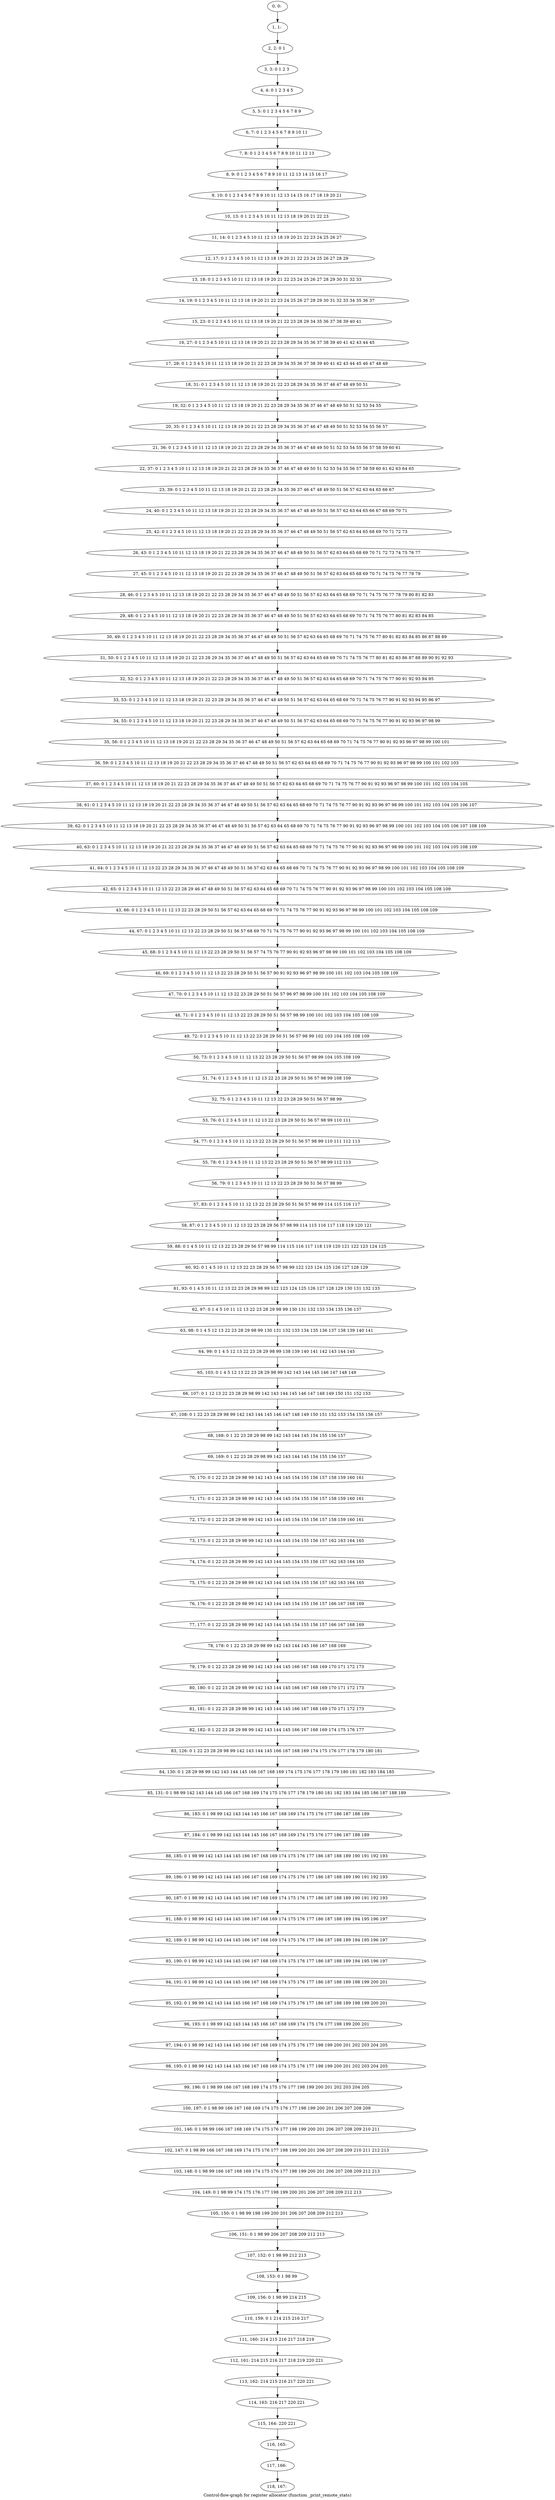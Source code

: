 digraph G {
graph [label="Control-flow-graph for register allocator (function _print_remote_stats)"]
0[label="0, 0: "];
1[label="1, 1: "];
2[label="2, 2: 0 1 "];
3[label="3, 3: 0 1 2 3 "];
4[label="4, 4: 0 1 2 3 4 5 "];
5[label="5, 5: 0 1 2 3 4 5 6 7 8 9 "];
6[label="6, 7: 0 1 2 3 4 5 6 7 8 9 10 11 "];
7[label="7, 8: 0 1 2 3 4 5 6 7 8 9 10 11 12 13 "];
8[label="8, 9: 0 1 2 3 4 5 6 7 8 9 10 11 12 13 14 15 16 17 "];
9[label="9, 10: 0 1 2 3 4 5 6 7 8 9 10 11 12 13 14 15 16 17 18 19 20 21 "];
10[label="10, 13: 0 1 2 3 4 5 10 11 12 13 18 19 20 21 22 23 "];
11[label="11, 14: 0 1 2 3 4 5 10 11 12 13 18 19 20 21 22 23 24 25 26 27 "];
12[label="12, 17: 0 1 2 3 4 5 10 11 12 13 18 19 20 21 22 23 24 25 26 27 28 29 "];
13[label="13, 18: 0 1 2 3 4 5 10 11 12 13 18 19 20 21 22 23 24 25 26 27 28 29 30 31 32 33 "];
14[label="14, 19: 0 1 2 3 4 5 10 11 12 13 18 19 20 21 22 23 24 25 26 27 28 29 30 31 32 33 34 35 36 37 "];
15[label="15, 23: 0 1 2 3 4 5 10 11 12 13 18 19 20 21 22 23 28 29 34 35 36 37 38 39 40 41 "];
16[label="16, 27: 0 1 2 3 4 5 10 11 12 13 18 19 20 21 22 23 28 29 34 35 36 37 38 39 40 41 42 43 44 45 "];
17[label="17, 28: 0 1 2 3 4 5 10 11 12 13 18 19 20 21 22 23 28 29 34 35 36 37 38 39 40 41 42 43 44 45 46 47 48 49 "];
18[label="18, 31: 0 1 2 3 4 5 10 11 12 13 18 19 20 21 22 23 28 29 34 35 36 37 46 47 48 49 50 51 "];
19[label="19, 32: 0 1 2 3 4 5 10 11 12 13 18 19 20 21 22 23 28 29 34 35 36 37 46 47 48 49 50 51 52 53 54 55 "];
20[label="20, 35: 0 1 2 3 4 5 10 11 12 13 18 19 20 21 22 23 28 29 34 35 36 37 46 47 48 49 50 51 52 53 54 55 56 57 "];
21[label="21, 36: 0 1 2 3 4 5 10 11 12 13 18 19 20 21 22 23 28 29 34 35 36 37 46 47 48 49 50 51 52 53 54 55 56 57 58 59 60 61 "];
22[label="22, 37: 0 1 2 3 4 5 10 11 12 13 18 19 20 21 22 23 28 29 34 35 36 37 46 47 48 49 50 51 52 53 54 55 56 57 58 59 60 61 62 63 64 65 "];
23[label="23, 39: 0 1 2 3 4 5 10 11 12 13 18 19 20 21 22 23 28 29 34 35 36 37 46 47 48 49 50 51 56 57 62 63 64 65 66 67 "];
24[label="24, 40: 0 1 2 3 4 5 10 11 12 13 18 19 20 21 22 23 28 29 34 35 36 37 46 47 48 49 50 51 56 57 62 63 64 65 66 67 68 69 70 71 "];
25[label="25, 42: 0 1 2 3 4 5 10 11 12 13 18 19 20 21 22 23 28 29 34 35 36 37 46 47 48 49 50 51 56 57 62 63 64 65 68 69 70 71 72 73 "];
26[label="26, 43: 0 1 2 3 4 5 10 11 12 13 18 19 20 21 22 23 28 29 34 35 36 37 46 47 48 49 50 51 56 57 62 63 64 65 68 69 70 71 72 73 74 75 76 77 "];
27[label="27, 45: 0 1 2 3 4 5 10 11 12 13 18 19 20 21 22 23 28 29 34 35 36 37 46 47 48 49 50 51 56 57 62 63 64 65 68 69 70 71 74 75 76 77 78 79 "];
28[label="28, 46: 0 1 2 3 4 5 10 11 12 13 18 19 20 21 22 23 28 29 34 35 36 37 46 47 48 49 50 51 56 57 62 63 64 65 68 69 70 71 74 75 76 77 78 79 80 81 82 83 "];
29[label="29, 48: 0 1 2 3 4 5 10 11 12 13 18 19 20 21 22 23 28 29 34 35 36 37 46 47 48 49 50 51 56 57 62 63 64 65 68 69 70 71 74 75 76 77 80 81 82 83 84 85 "];
30[label="30, 49: 0 1 2 3 4 5 10 11 12 13 18 19 20 21 22 23 28 29 34 35 36 37 46 47 48 49 50 51 56 57 62 63 64 65 68 69 70 71 74 75 76 77 80 81 82 83 84 85 86 87 88 89 "];
31[label="31, 50: 0 1 2 3 4 5 10 11 12 13 18 19 20 21 22 23 28 29 34 35 36 37 46 47 48 49 50 51 56 57 62 63 64 65 68 69 70 71 74 75 76 77 80 81 82 83 86 87 88 89 90 91 92 93 "];
32[label="32, 52: 0 1 2 3 4 5 10 11 12 13 18 19 20 21 22 23 28 29 34 35 36 37 46 47 48 49 50 51 56 57 62 63 64 65 68 69 70 71 74 75 76 77 90 91 92 93 94 95 "];
33[label="33, 53: 0 1 2 3 4 5 10 11 12 13 18 19 20 21 22 23 28 29 34 35 36 37 46 47 48 49 50 51 56 57 62 63 64 65 68 69 70 71 74 75 76 77 90 91 92 93 94 95 96 97 "];
34[label="34, 55: 0 1 2 3 4 5 10 11 12 13 18 19 20 21 22 23 28 29 34 35 36 37 46 47 48 49 50 51 56 57 62 63 64 65 68 69 70 71 74 75 76 77 90 91 92 93 96 97 98 99 "];
35[label="35, 56: 0 1 2 3 4 5 10 11 12 13 18 19 20 21 22 23 28 29 34 35 36 37 46 47 48 49 50 51 56 57 62 63 64 65 68 69 70 71 74 75 76 77 90 91 92 93 96 97 98 99 100 101 "];
36[label="36, 59: 0 1 2 3 4 5 10 11 12 13 18 19 20 21 22 23 28 29 34 35 36 37 46 47 48 49 50 51 56 57 62 63 64 65 68 69 70 71 74 75 76 77 90 91 92 93 96 97 98 99 100 101 102 103 "];
37[label="37, 60: 0 1 2 3 4 5 10 11 12 13 18 19 20 21 22 23 28 29 34 35 36 37 46 47 48 49 50 51 56 57 62 63 64 65 68 69 70 71 74 75 76 77 90 91 92 93 96 97 98 99 100 101 102 103 104 105 "];
38[label="38, 61: 0 1 2 3 4 5 10 11 12 13 18 19 20 21 22 23 28 29 34 35 36 37 46 47 48 49 50 51 56 57 62 63 64 65 68 69 70 71 74 75 76 77 90 91 92 93 96 97 98 99 100 101 102 103 104 105 106 107 "];
39[label="39, 62: 0 1 2 3 4 5 10 11 12 13 18 19 20 21 22 23 28 29 34 35 36 37 46 47 48 49 50 51 56 57 62 63 64 65 68 69 70 71 74 75 76 77 90 91 92 93 96 97 98 99 100 101 102 103 104 105 106 107 108 109 "];
40[label="40, 63: 0 1 2 3 4 5 10 11 12 13 18 19 20 21 22 23 28 29 34 35 36 37 46 47 48 49 50 51 56 57 62 63 64 65 68 69 70 71 74 75 76 77 90 91 92 93 96 97 98 99 100 101 102 103 104 105 108 109 "];
41[label="41, 64: 0 1 2 3 4 5 10 11 12 13 22 23 28 29 34 35 36 37 46 47 48 49 50 51 56 57 62 63 64 65 68 69 70 71 74 75 76 77 90 91 92 93 96 97 98 99 100 101 102 103 104 105 108 109 "];
42[label="42, 65: 0 1 2 3 4 5 10 11 12 13 22 23 28 29 46 47 48 49 50 51 56 57 62 63 64 65 68 69 70 71 74 75 76 77 90 91 92 93 96 97 98 99 100 101 102 103 104 105 108 109 "];
43[label="43, 66: 0 1 2 3 4 5 10 11 12 13 22 23 28 29 50 51 56 57 62 63 64 65 68 69 70 71 74 75 76 77 90 91 92 93 96 97 98 99 100 101 102 103 104 105 108 109 "];
44[label="44, 67: 0 1 2 3 4 5 10 11 12 13 22 23 28 29 50 51 56 57 68 69 70 71 74 75 76 77 90 91 92 93 96 97 98 99 100 101 102 103 104 105 108 109 "];
45[label="45, 68: 0 1 2 3 4 5 10 11 12 13 22 23 28 29 50 51 56 57 74 75 76 77 90 91 92 93 96 97 98 99 100 101 102 103 104 105 108 109 "];
46[label="46, 69: 0 1 2 3 4 5 10 11 12 13 22 23 28 29 50 51 56 57 90 91 92 93 96 97 98 99 100 101 102 103 104 105 108 109 "];
47[label="47, 70: 0 1 2 3 4 5 10 11 12 13 22 23 28 29 50 51 56 57 96 97 98 99 100 101 102 103 104 105 108 109 "];
48[label="48, 71: 0 1 2 3 4 5 10 11 12 13 22 23 28 29 50 51 56 57 98 99 100 101 102 103 104 105 108 109 "];
49[label="49, 72: 0 1 2 3 4 5 10 11 12 13 22 23 28 29 50 51 56 57 98 99 102 103 104 105 108 109 "];
50[label="50, 73: 0 1 2 3 4 5 10 11 12 13 22 23 28 29 50 51 56 57 98 99 104 105 108 109 "];
51[label="51, 74: 0 1 2 3 4 5 10 11 12 13 22 23 28 29 50 51 56 57 98 99 108 109 "];
52[label="52, 75: 0 1 2 3 4 5 10 11 12 13 22 23 28 29 50 51 56 57 98 99 "];
53[label="53, 76: 0 1 2 3 4 5 10 11 12 13 22 23 28 29 50 51 56 57 98 99 110 111 "];
54[label="54, 77: 0 1 2 3 4 5 10 11 12 13 22 23 28 29 50 51 56 57 98 99 110 111 112 113 "];
55[label="55, 78: 0 1 2 3 4 5 10 11 12 13 22 23 28 29 50 51 56 57 98 99 112 113 "];
56[label="56, 79: 0 1 2 3 4 5 10 11 12 13 22 23 28 29 50 51 56 57 98 99 "];
57[label="57, 83: 0 1 2 3 4 5 10 11 12 13 22 23 28 29 50 51 56 57 98 99 114 115 116 117 "];
58[label="58, 87: 0 1 2 3 4 5 10 11 12 13 22 23 28 29 56 57 98 99 114 115 116 117 118 119 120 121 "];
59[label="59, 88: 0 1 4 5 10 11 12 13 22 23 28 29 56 57 98 99 114 115 116 117 118 119 120 121 122 123 124 125 "];
60[label="60, 92: 0 1 4 5 10 11 12 13 22 23 28 29 56 57 98 99 122 123 124 125 126 127 128 129 "];
61[label="61, 93: 0 1 4 5 10 11 12 13 22 23 28 29 98 99 122 123 124 125 126 127 128 129 130 131 132 133 "];
62[label="62, 97: 0 1 4 5 10 11 12 13 22 23 28 29 98 99 130 131 132 133 134 135 136 137 "];
63[label="63, 98: 0 1 4 5 12 13 22 23 28 29 98 99 130 131 132 133 134 135 136 137 138 139 140 141 "];
64[label="64, 99: 0 1 4 5 12 13 22 23 28 29 98 99 138 139 140 141 142 143 144 145 "];
65[label="65, 103: 0 1 4 5 12 13 22 23 28 29 98 99 142 143 144 145 146 147 148 149 "];
66[label="66, 107: 0 1 12 13 22 23 28 29 98 99 142 143 144 145 146 147 148 149 150 151 152 153 "];
67[label="67, 108: 0 1 22 23 28 29 98 99 142 143 144 145 146 147 148 149 150 151 152 153 154 155 156 157 "];
68[label="68, 168: 0 1 22 23 28 29 98 99 142 143 144 145 154 155 156 157 "];
69[label="69, 169: 0 1 22 23 28 29 98 99 142 143 144 145 154 155 156 157 "];
70[label="70, 170: 0 1 22 23 28 29 98 99 142 143 144 145 154 155 156 157 158 159 160 161 "];
71[label="71, 171: 0 1 22 23 28 29 98 99 142 143 144 145 154 155 156 157 158 159 160 161 "];
72[label="72, 172: 0 1 22 23 28 29 98 99 142 143 144 145 154 155 156 157 158 159 160 161 "];
73[label="73, 173: 0 1 22 23 28 29 98 99 142 143 144 145 154 155 156 157 162 163 164 165 "];
74[label="74, 174: 0 1 22 23 28 29 98 99 142 143 144 145 154 155 156 157 162 163 164 165 "];
75[label="75, 175: 0 1 22 23 28 29 98 99 142 143 144 145 154 155 156 157 162 163 164 165 "];
76[label="76, 176: 0 1 22 23 28 29 98 99 142 143 144 145 154 155 156 157 166 167 168 169 "];
77[label="77, 177: 0 1 22 23 28 29 98 99 142 143 144 145 154 155 156 157 166 167 168 169 "];
78[label="78, 178: 0 1 22 23 28 29 98 99 142 143 144 145 166 167 168 169 "];
79[label="79, 179: 0 1 22 23 28 29 98 99 142 143 144 145 166 167 168 169 170 171 172 173 "];
80[label="80, 180: 0 1 22 23 28 29 98 99 142 143 144 145 166 167 168 169 170 171 172 173 "];
81[label="81, 181: 0 1 22 23 28 29 98 99 142 143 144 145 166 167 168 169 170 171 172 173 "];
82[label="82, 182: 0 1 22 23 28 29 98 99 142 143 144 145 166 167 168 169 174 175 176 177 "];
83[label="83, 126: 0 1 22 23 28 29 98 99 142 143 144 145 166 167 168 169 174 175 176 177 178 179 180 181 "];
84[label="84, 130: 0 1 28 29 98 99 142 143 144 145 166 167 168 169 174 175 176 177 178 179 180 181 182 183 184 185 "];
85[label="85, 131: 0 1 98 99 142 143 144 145 166 167 168 169 174 175 176 177 178 179 180 181 182 183 184 185 186 187 188 189 "];
86[label="86, 183: 0 1 98 99 142 143 144 145 166 167 168 169 174 175 176 177 186 187 188 189 "];
87[label="87, 184: 0 1 98 99 142 143 144 145 166 167 168 169 174 175 176 177 186 187 188 189 "];
88[label="88, 185: 0 1 98 99 142 143 144 145 166 167 168 169 174 175 176 177 186 187 188 189 190 191 192 193 "];
89[label="89, 186: 0 1 98 99 142 143 144 145 166 167 168 169 174 175 176 177 186 187 188 189 190 191 192 193 "];
90[label="90, 187: 0 1 98 99 142 143 144 145 166 167 168 169 174 175 176 177 186 187 188 189 190 191 192 193 "];
91[label="91, 188: 0 1 98 99 142 143 144 145 166 167 168 169 174 175 176 177 186 187 188 189 194 195 196 197 "];
92[label="92, 189: 0 1 98 99 142 143 144 145 166 167 168 169 174 175 176 177 186 187 188 189 194 195 196 197 "];
93[label="93, 190: 0 1 98 99 142 143 144 145 166 167 168 169 174 175 176 177 186 187 188 189 194 195 196 197 "];
94[label="94, 191: 0 1 98 99 142 143 144 145 166 167 168 169 174 175 176 177 186 187 188 189 198 199 200 201 "];
95[label="95, 192: 0 1 98 99 142 143 144 145 166 167 168 169 174 175 176 177 186 187 188 189 198 199 200 201 "];
96[label="96, 193: 0 1 98 99 142 143 144 145 166 167 168 169 174 175 176 177 198 199 200 201 "];
97[label="97, 194: 0 1 98 99 142 143 144 145 166 167 168 169 174 175 176 177 198 199 200 201 202 203 204 205 "];
98[label="98, 195: 0 1 98 99 142 143 144 145 166 167 168 169 174 175 176 177 198 199 200 201 202 203 204 205 "];
99[label="99, 196: 0 1 98 99 166 167 168 169 174 175 176 177 198 199 200 201 202 203 204 205 "];
100[label="100, 197: 0 1 98 99 166 167 168 169 174 175 176 177 198 199 200 201 206 207 208 209 "];
101[label="101, 146: 0 1 98 99 166 167 168 169 174 175 176 177 198 199 200 201 206 207 208 209 210 211 "];
102[label="102, 147: 0 1 98 99 166 167 168 169 174 175 176 177 198 199 200 201 206 207 208 209 210 211 212 213 "];
103[label="103, 148: 0 1 98 99 166 167 168 169 174 175 176 177 198 199 200 201 206 207 208 209 212 213 "];
104[label="104, 149: 0 1 98 99 174 175 176 177 198 199 200 201 206 207 208 209 212 213 "];
105[label="105, 150: 0 1 98 99 198 199 200 201 206 207 208 209 212 213 "];
106[label="106, 151: 0 1 98 99 206 207 208 209 212 213 "];
107[label="107, 152: 0 1 98 99 212 213 "];
108[label="108, 153: 0 1 98 99 "];
109[label="109, 156: 0 1 98 99 214 215 "];
110[label="110, 159: 0 1 214 215 216 217 "];
111[label="111, 160: 214 215 216 217 218 219 "];
112[label="112, 161: 214 215 216 217 218 219 220 221 "];
113[label="113, 162: 214 215 216 217 220 221 "];
114[label="114, 163: 216 217 220 221 "];
115[label="115, 164: 220 221 "];
116[label="116, 165: "];
117[label="117, 166: "];
118[label="118, 167: "];
0->1 ;
1->2 ;
2->3 ;
3->4 ;
4->5 ;
5->6 ;
6->7 ;
7->8 ;
8->9 ;
9->10 ;
10->11 ;
11->12 ;
12->13 ;
13->14 ;
14->15 ;
15->16 ;
16->17 ;
17->18 ;
18->19 ;
19->20 ;
20->21 ;
21->22 ;
22->23 ;
23->24 ;
24->25 ;
25->26 ;
26->27 ;
27->28 ;
28->29 ;
29->30 ;
30->31 ;
31->32 ;
32->33 ;
33->34 ;
34->35 ;
35->36 ;
36->37 ;
37->38 ;
38->39 ;
39->40 ;
40->41 ;
41->42 ;
42->43 ;
43->44 ;
44->45 ;
45->46 ;
46->47 ;
47->48 ;
48->49 ;
49->50 ;
50->51 ;
51->52 ;
52->53 ;
53->54 ;
54->55 ;
55->56 ;
56->57 ;
57->58 ;
58->59 ;
59->60 ;
60->61 ;
61->62 ;
62->63 ;
63->64 ;
64->65 ;
65->66 ;
66->67 ;
67->68 ;
68->69 ;
69->70 ;
70->71 ;
71->72 ;
72->73 ;
73->74 ;
74->75 ;
75->76 ;
76->77 ;
77->78 ;
78->79 ;
79->80 ;
80->81 ;
81->82 ;
82->83 ;
83->84 ;
84->85 ;
85->86 ;
86->87 ;
87->88 ;
88->89 ;
89->90 ;
90->91 ;
91->92 ;
92->93 ;
93->94 ;
94->95 ;
95->96 ;
96->97 ;
97->98 ;
98->99 ;
99->100 ;
100->101 ;
101->102 ;
102->103 ;
103->104 ;
104->105 ;
105->106 ;
106->107 ;
107->108 ;
108->109 ;
109->110 ;
110->111 ;
111->112 ;
112->113 ;
113->114 ;
114->115 ;
115->116 ;
116->117 ;
117->118 ;
}
